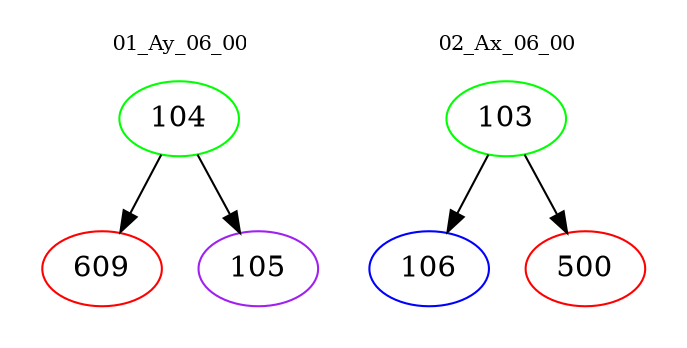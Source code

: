 digraph{
subgraph cluster_0 {
color = white
label = "01_Ay_06_00";
fontsize=10;
T0_104 [label="104", color="green"]
T0_104 -> T0_609 [color="black"]
T0_609 [label="609", color="red"]
T0_104 -> T0_105 [color="black"]
T0_105 [label="105", color="purple"]
}
subgraph cluster_1 {
color = white
label = "02_Ax_06_00";
fontsize=10;
T1_103 [label="103", color="green"]
T1_103 -> T1_106 [color="black"]
T1_106 [label="106", color="blue"]
T1_103 -> T1_500 [color="black"]
T1_500 [label="500", color="red"]
}
}
